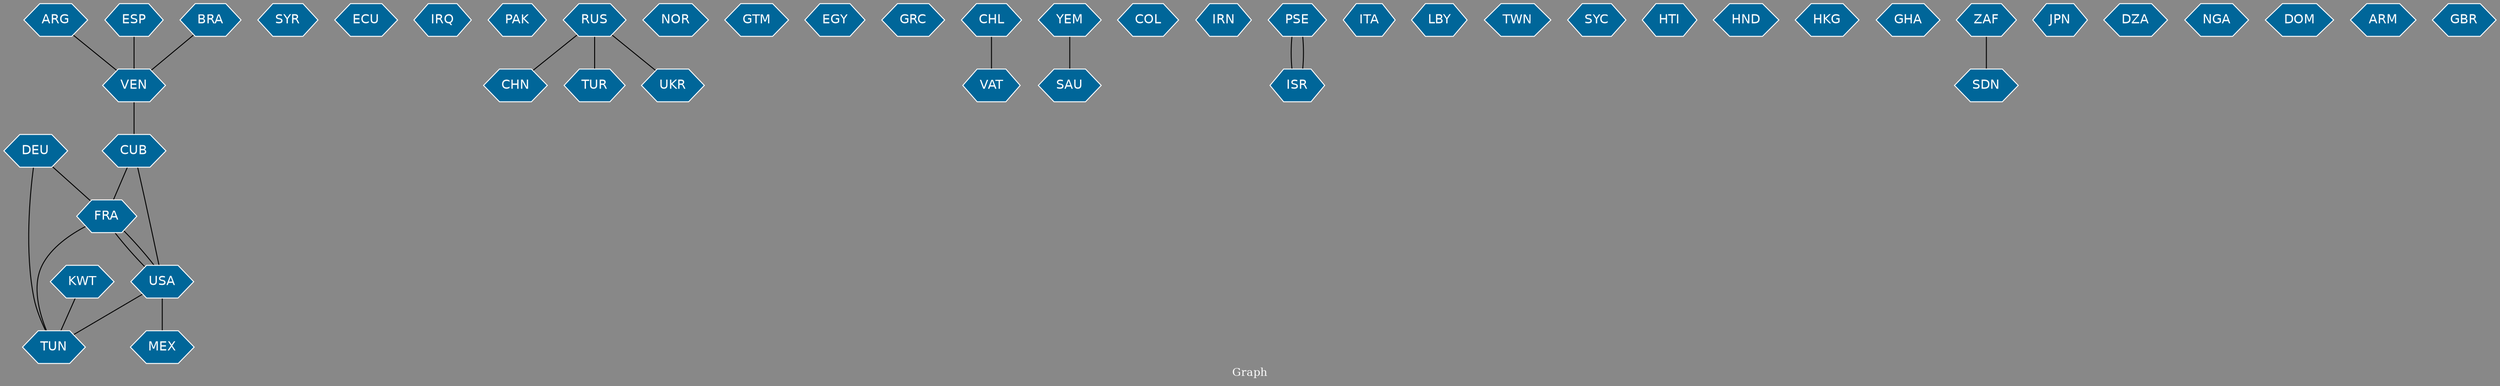 // Countries together in item graph
graph {
	graph [bgcolor="#888888" fontcolor=white fontsize=12 label="Graph" outputorder=edgesfirst overlap=prism]
	node [color=white fillcolor="#006699" fontcolor=white fontname=Helvetica shape=hexagon style=filled]
	edge [arrowhead=open color=black fontcolor=white fontname=Courier fontsize=12]
		VEN [label=VEN]
		CUB [label=CUB]
		SYR [label=SYR]
		ECU [label=ECU]
		IRQ [label=IRQ]
		PAK [label=PAK]
		USA [label=USA]
		CHN [label=CHN]
		NOR [label=NOR]
		GTM [label=GTM]
		ARG [label=ARG]
		EGY [label=EGY]
		TUR [label=TUR]
		RUS [label=RUS]
		GRC [label=GRC]
		CHL [label=CHL]
		VAT [label=VAT]
		YEM [label=YEM]
		SAU [label=SAU]
		COL [label=COL]
		IRN [label=IRN]
		ESP [label=ESP]
		DEU [label=DEU]
		UKR [label=UKR]
		BRA [label=BRA]
		PSE [label=PSE]
		ISR [label=ISR]
		TUN [label=TUN]
		FRA [label=FRA]
		ITA [label=ITA]
		LBY [label=LBY]
		TWN [label=TWN]
		SYC [label=SYC]
		HTI [label=HTI]
		HND [label=HND]
		HKG [label=HKG]
		GHA [label=GHA]
		KWT [label=KWT]
		MEX [label=MEX]
		ZAF [label=ZAF]
		SDN [label=SDN]
		JPN [label=JPN]
		DZA [label=DZA]
		NGA [label=NGA]
		DOM [label=DOM]
		ARM [label=ARM]
		GBR [label=GBR]
			FRA -- USA [weight=1]
			DEU -- FRA [weight=1]
			ISR -- PSE [weight=1]
			PSE -- ISR [weight=4]
			CUB -- FRA [weight=1]
			RUS -- TUR [weight=1]
			KWT -- TUN [weight=1]
			ESP -- VEN [weight=1]
			BRA -- VEN [weight=1]
			TUN -- FRA [weight=1]
			USA -- MEX [weight=1]
			USA -- CUB [weight=1]
			RUS -- UKR [weight=1]
			USA -- FRA [weight=1]
			USA -- TUN [weight=1]
			ZAF -- SDN [weight=1]
			DEU -- TUN [weight=1]
			VEN -- CUB [weight=1]
			RUS -- CHN [weight=1]
			CHL -- VAT [weight=1]
			ARG -- VEN [weight=1]
			YEM -- SAU [weight=1]
}